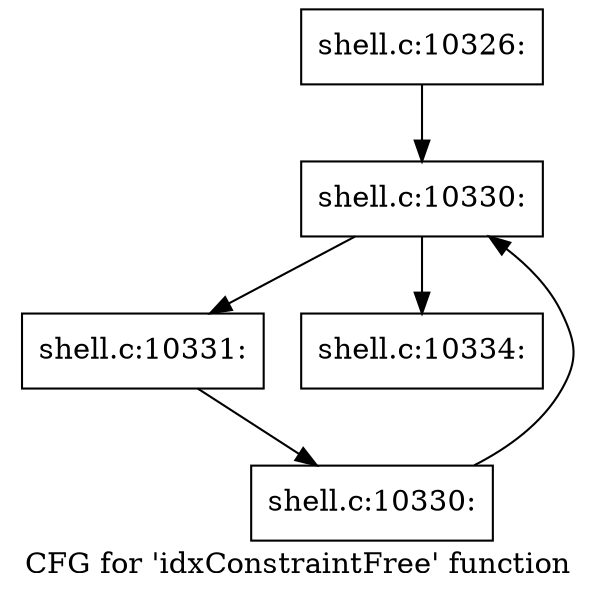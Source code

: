 digraph "CFG for 'idxConstraintFree' function" {
	label="CFG for 'idxConstraintFree' function";

	Node0x560276438520 [shape=record,label="{shell.c:10326:}"];
	Node0x560276438520 -> Node0x560276c50750;
	Node0x560276c50750 [shape=record,label="{shell.c:10330:}"];
	Node0x560276c50750 -> Node0x560276c50890;
	Node0x560276c50750 -> Node0x560276c4eb10;
	Node0x560276c50890 [shape=record,label="{shell.c:10331:}"];
	Node0x560276c50890 -> Node0x560276c50800;
	Node0x560276c50800 [shape=record,label="{shell.c:10330:}"];
	Node0x560276c50800 -> Node0x560276c50750;
	Node0x560276c4eb10 [shape=record,label="{shell.c:10334:}"];
}
